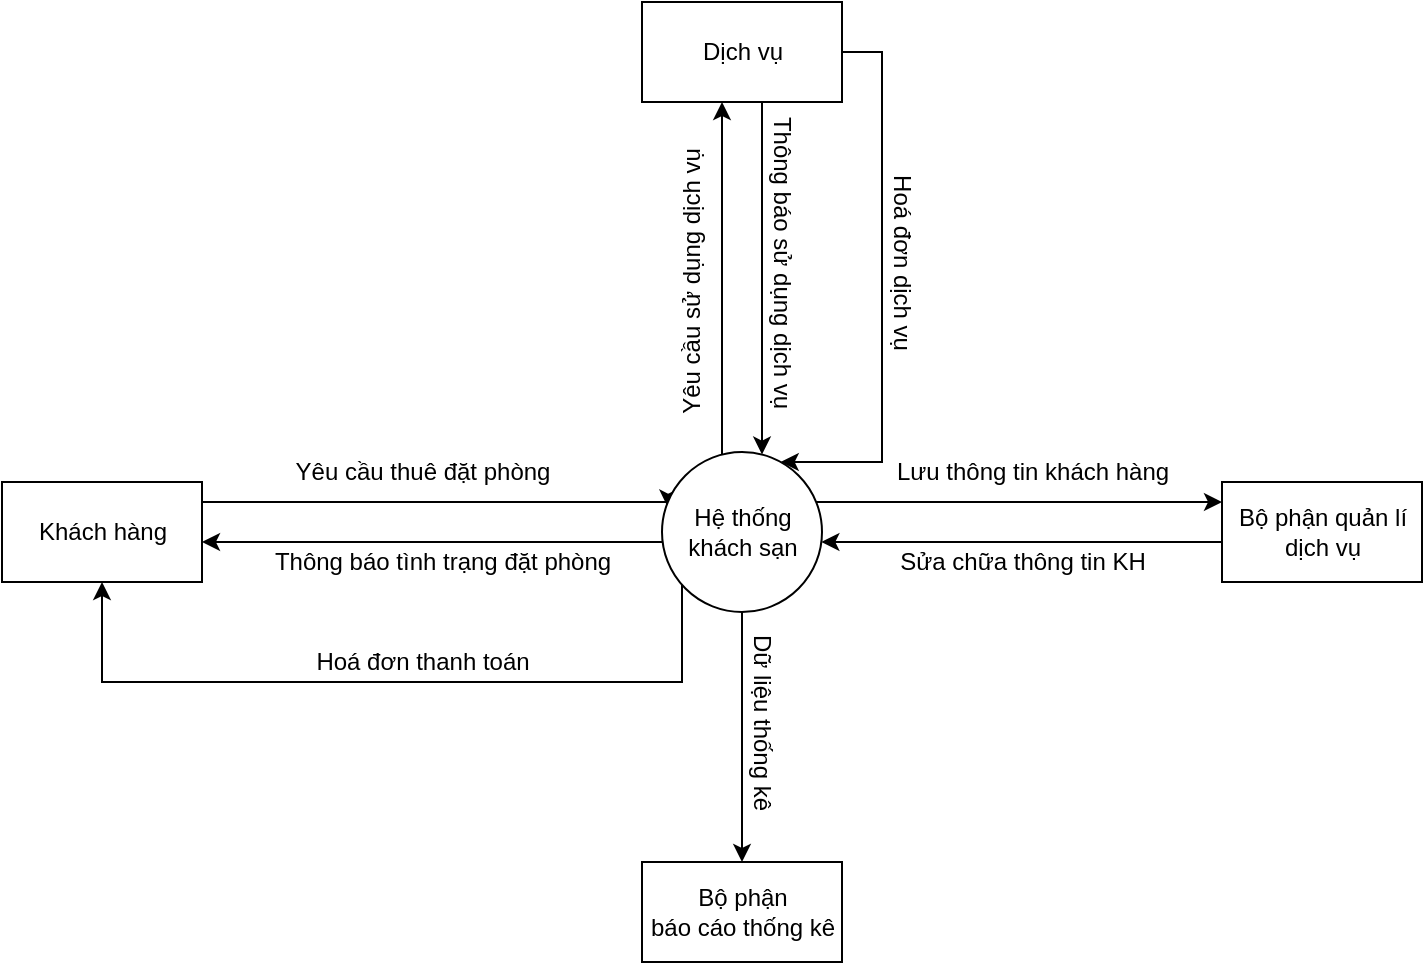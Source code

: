 <mxfile version="16.5.1" type="device" pages="2"><diagram id="LhHapzzTM6HTge233Spo" name="Mức 0"><mxGraphModel dx="865" dy="574" grid="1" gridSize="10" guides="1" tooltips="1" connect="1" arrows="1" fold="1" page="1" pageScale="1" pageWidth="850" pageHeight="1100" math="0" shadow="0"><root><mxCell id="0"/><mxCell id="1" parent="0"/><mxCell id="TUGCw_BQkpfXJm1BIxhm-1" style="edgeStyle=orthogonalEdgeStyle;rounded=0;orthogonalLoop=1;jettySize=auto;html=1;exitX=1;exitY=0.25;exitDx=0;exitDy=0;entryX=0.037;entryY=0.348;entryDx=0;entryDy=0;entryPerimeter=0;fontFamily=Helvetica;" edge="1" parent="1" source="TUGCw_BQkpfXJm1BIxhm-3" target="TUGCw_BQkpfXJm1BIxhm-6"><mxGeometry relative="1" as="geometry"><Array as="points"><mxPoint x="150" y="640"/><mxPoint x="383" y="640"/></Array></mxGeometry></mxCell><mxCell id="TUGCw_BQkpfXJm1BIxhm-3" value="Khách hàng" style="html=1;dashed=0;whitespace=wrap;fontFamily=Helvetica;" vertex="1" parent="1"><mxGeometry x="50" y="630" width="100" height="50" as="geometry"/></mxCell><mxCell id="TUGCw_BQkpfXJm1BIxhm-26" style="edgeStyle=orthogonalEdgeStyle;rounded=0;orthogonalLoop=1;jettySize=auto;html=1;entryX=0.5;entryY=1;entryDx=0;entryDy=0;" edge="1" parent="1" source="TUGCw_BQkpfXJm1BIxhm-6" target="TUGCw_BQkpfXJm1BIxhm-3"><mxGeometry relative="1" as="geometry"><Array as="points"><mxPoint x="390" y="730"/><mxPoint x="100" y="730"/></Array></mxGeometry></mxCell><mxCell id="TUGCw_BQkpfXJm1BIxhm-29" style="edgeStyle=orthogonalEdgeStyle;rounded=0;orthogonalLoop=1;jettySize=auto;html=1;" edge="1" parent="1" source="TUGCw_BQkpfXJm1BIxhm-6" target="TUGCw_BQkpfXJm1BIxhm-28"><mxGeometry relative="1" as="geometry"><Array as="points"><mxPoint x="410" y="530"/><mxPoint x="410" y="530"/></Array></mxGeometry></mxCell><mxCell id="TUGCw_BQkpfXJm1BIxhm-36" style="edgeStyle=orthogonalEdgeStyle;rounded=0;orthogonalLoop=1;jettySize=auto;html=1;" edge="1" parent="1" source="TUGCw_BQkpfXJm1BIxhm-6" target="TUGCw_BQkpfXJm1BIxhm-33"><mxGeometry relative="1" as="geometry"><Array as="points"><mxPoint x="560" y="640"/><mxPoint x="560" y="640"/></Array></mxGeometry></mxCell><mxCell id="TUGCw_BQkpfXJm1BIxhm-40" style="edgeStyle=orthogonalEdgeStyle;rounded=0;orthogonalLoop=1;jettySize=auto;html=1;" edge="1" parent="1" source="TUGCw_BQkpfXJm1BIxhm-6" target="TUGCw_BQkpfXJm1BIxhm-3"><mxGeometry relative="1" as="geometry"><Array as="points"><mxPoint x="270" y="660"/><mxPoint x="270" y="660"/></Array></mxGeometry></mxCell><mxCell id="TUGCw_BQkpfXJm1BIxhm-42" style="edgeStyle=orthogonalEdgeStyle;rounded=0;orthogonalLoop=1;jettySize=auto;html=1;" edge="1" parent="1" source="TUGCw_BQkpfXJm1BIxhm-6" target="TUGCw_BQkpfXJm1BIxhm-41"><mxGeometry relative="1" as="geometry"/></mxCell><mxCell id="TUGCw_BQkpfXJm1BIxhm-6" value="Hệ thống&lt;br&gt;khách sạn" style="shape=ellipse;html=1;dashed=0;whitespace=wrap;perimeter=ellipsePerimeter;fontFamily=Helvetica;" vertex="1" parent="1"><mxGeometry x="380" y="615" width="80" height="80" as="geometry"/></mxCell><mxCell id="TUGCw_BQkpfXJm1BIxhm-24" value="Yêu cầu thuê đặt phòng" style="text;html=1;align=center;verticalAlign=middle;resizable=0;points=[];autosize=1;strokeColor=none;fillColor=none;" vertex="1" parent="1"><mxGeometry x="190" y="615" width="140" height="20" as="geometry"/></mxCell><mxCell id="TUGCw_BQkpfXJm1BIxhm-25" value="Thông báo tình trạng đặt phòng" style="text;html=1;align=center;verticalAlign=middle;resizable=0;points=[];autosize=1;strokeColor=none;fillColor=none;" vertex="1" parent="1"><mxGeometry x="180" y="660" width="180" height="20" as="geometry"/></mxCell><mxCell id="TUGCw_BQkpfXJm1BIxhm-27" value="Hoá đơn thanh toán" style="text;html=1;align=center;verticalAlign=middle;resizable=0;points=[];autosize=1;strokeColor=none;fillColor=none;" vertex="1" parent="1"><mxGeometry x="200" y="710" width="120" height="20" as="geometry"/></mxCell><mxCell id="TUGCw_BQkpfXJm1BIxhm-31" style="edgeStyle=orthogonalEdgeStyle;rounded=0;orthogonalLoop=1;jettySize=auto;html=1;" edge="1" parent="1" source="TUGCw_BQkpfXJm1BIxhm-28" target="TUGCw_BQkpfXJm1BIxhm-6"><mxGeometry relative="1" as="geometry"><Array as="points"><mxPoint x="430" y="530"/><mxPoint x="430" y="530"/></Array></mxGeometry></mxCell><mxCell id="TUGCw_BQkpfXJm1BIxhm-34" style="edgeStyle=orthogonalEdgeStyle;rounded=0;orthogonalLoop=1;jettySize=auto;html=1;" edge="1" parent="1" source="TUGCw_BQkpfXJm1BIxhm-28" target="TUGCw_BQkpfXJm1BIxhm-6"><mxGeometry relative="1" as="geometry"><Array as="points"><mxPoint x="490" y="415"/><mxPoint x="490" y="620"/></Array></mxGeometry></mxCell><mxCell id="TUGCw_BQkpfXJm1BIxhm-28" value="Dịch vụ" style="html=1;dashed=0;whitespace=wrap;fontFamily=Helvetica;" vertex="1" parent="1"><mxGeometry x="370" y="390" width="100" height="50" as="geometry"/></mxCell><mxCell id="TUGCw_BQkpfXJm1BIxhm-30" value="Yêu cầu sử dụng dịch vụ" style="text;html=1;align=center;verticalAlign=middle;resizable=0;points=[];autosize=1;strokeColor=none;fillColor=none;rotation=270;" vertex="1" parent="1"><mxGeometry x="320" y="520" width="150" height="20" as="geometry"/></mxCell><mxCell id="TUGCw_BQkpfXJm1BIxhm-32" value="Thông báo sử dụng dịch vụ" style="text;html=1;align=center;verticalAlign=middle;resizable=0;points=[];autosize=1;strokeColor=none;fillColor=none;rotation=90;" vertex="1" parent="1"><mxGeometry x="360" y="510" width="160" height="20" as="geometry"/></mxCell><mxCell id="TUGCw_BQkpfXJm1BIxhm-38" style="edgeStyle=orthogonalEdgeStyle;rounded=0;orthogonalLoop=1;jettySize=auto;html=1;" edge="1" parent="1" source="TUGCw_BQkpfXJm1BIxhm-33" target="TUGCw_BQkpfXJm1BIxhm-6"><mxGeometry relative="1" as="geometry"><Array as="points"><mxPoint x="580" y="660"/><mxPoint x="580" y="660"/></Array></mxGeometry></mxCell><mxCell id="TUGCw_BQkpfXJm1BIxhm-33" value="Bộ phận quản lí&lt;br&gt;dịch vụ" style="html=1;dashed=0;whitespace=wrap;fontFamily=Helvetica;" vertex="1" parent="1"><mxGeometry x="660" y="630" width="100" height="50" as="geometry"/></mxCell><mxCell id="TUGCw_BQkpfXJm1BIxhm-35" value="Hoá đơn dịch vụ" style="text;html=1;align=center;verticalAlign=middle;resizable=0;points=[];autosize=1;strokeColor=none;fillColor=none;rotation=90;" vertex="1" parent="1"><mxGeometry x="450" y="510" width="100" height="20" as="geometry"/></mxCell><mxCell id="TUGCw_BQkpfXJm1BIxhm-37" value="Lưu thông tin khách hàng" style="text;html=1;align=center;verticalAlign=middle;resizable=0;points=[];autosize=1;strokeColor=none;fillColor=none;" vertex="1" parent="1"><mxGeometry x="490" y="615" width="150" height="20" as="geometry"/></mxCell><mxCell id="TUGCw_BQkpfXJm1BIxhm-39" value="Sửa chữa thông tin KH" style="text;html=1;align=center;verticalAlign=middle;resizable=0;points=[];autosize=1;strokeColor=none;fillColor=none;" vertex="1" parent="1"><mxGeometry x="490" y="660" width="140" height="20" as="geometry"/></mxCell><mxCell id="TUGCw_BQkpfXJm1BIxhm-41" value="Bộ phận&lt;br&gt;báo cáo thống kê" style="html=1;dashed=0;whitespace=wrap;fontFamily=Helvetica;" vertex="1" parent="1"><mxGeometry x="370" y="820" width="100" height="50" as="geometry"/></mxCell><mxCell id="TUGCw_BQkpfXJm1BIxhm-43" value="Dữ liệu thống kê" style="text;html=1;align=center;verticalAlign=middle;resizable=0;points=[];autosize=1;strokeColor=none;fillColor=none;rotation=90;" vertex="1" parent="1"><mxGeometry x="380" y="740" width="100" height="20" as="geometry"/></mxCell></root></mxGraphModel></diagram><diagram id="pWLaHb_BztZMCPr2XDMc" name="Mức 1"><mxGraphModel dx="2333" dy="984" grid="1" gridSize="10" guides="1" tooltips="1" connect="1" arrows="1" fold="1" page="1" pageScale="1" pageWidth="850" pageHeight="1100" math="0" shadow="0"><root><mxCell id="OB3fQfyMzryiGMEx6ZIO-0"/><mxCell id="OB3fQfyMzryiGMEx6ZIO-1" parent="OB3fQfyMzryiGMEx6ZIO-0"/><mxCell id="0A80rROL7I_3UOWXdzC3-0" style="edgeStyle=orthogonalEdgeStyle;rounded=0;orthogonalLoop=1;jettySize=auto;html=1;" edge="1" parent="OB3fQfyMzryiGMEx6ZIO-1" source="KsrvrcU4HhbWVnZ6-rti-0" target="xQQvlcLiMlabtyshwJsa-0"><mxGeometry relative="1" as="geometry"><Array as="points"><mxPoint x="-160" y="860"/><mxPoint x="-160" y="860"/></Array></mxGeometry></mxCell><mxCell id="fzYQb_X6VYriH_Jiz21B-0" style="edgeStyle=orthogonalEdgeStyle;rounded=0;orthogonalLoop=1;jettySize=auto;html=1;" edge="1" parent="OB3fQfyMzryiGMEx6ZIO-1" source="KsrvrcU4HhbWVnZ6-rti-0" target="xQQvlcLiMlabtyshwJsa-0"><mxGeometry relative="1" as="geometry"><Array as="points"><mxPoint x="-220" y="930"/><mxPoint x="-220" y="710"/></Array></mxGeometry></mxCell><mxCell id="fzYQb_X6VYriH_Jiz21B-4" style="edgeStyle=orthogonalEdgeStyle;rounded=0;orthogonalLoop=1;jettySize=auto;html=1;" edge="1" parent="OB3fQfyMzryiGMEx6ZIO-1" source="KsrvrcU4HhbWVnZ6-rti-0" target="fzYQb_X6VYriH_Jiz21B-2"><mxGeometry relative="1" as="geometry"/></mxCell><mxCell id="KsrvrcU4HhbWVnZ6-rti-0" value="Xử lí&lt;br&gt;đặt phòng" style="ellipse;whiteSpace=wrap;html=1;aspect=fixed;fontFamily=Helvetica;" vertex="1" parent="OB3fQfyMzryiGMEx6ZIO-1"><mxGeometry x="-190" y="910" width="80" height="80" as="geometry"/></mxCell><mxCell id="KsrvrcU4HhbWVnZ6-rti-1" value="" style="endArrow=none;html=1;rounded=0;exitX=0.058;exitY=0.247;exitDx=0;exitDy=0;exitPerimeter=0;entryX=0.947;entryY=0.254;entryDx=0;entryDy=0;entryPerimeter=0;fontFamily=Helvetica;" edge="1" parent="OB3fQfyMzryiGMEx6ZIO-1"><mxGeometry width="50" height="50" relative="1" as="geometry"><mxPoint x="-185.56" y="930" as="sourcePoint"/><mxPoint x="-114.44" y="930.56" as="targetPoint"/></mxGeometry></mxCell><mxCell id="KsrvrcU4HhbWVnZ6-rti-2" value="1" style="text;html=1;align=center;verticalAlign=middle;resizable=0;points=[];autosize=1;strokeColor=none;fillColor=none;fontFamily=Helvetica;" vertex="1" parent="OB3fQfyMzryiGMEx6ZIO-1"><mxGeometry x="-160" y="910" width="20" height="20" as="geometry"/></mxCell><mxCell id="9FgNUryRwhpB3-j9g2dH-0" value="Bộ phận&lt;br&gt;báo cáo thống kê" style="html=1;dashed=0;whitespace=wrap;fontFamily=Helvetica;" vertex="1" parent="OB3fQfyMzryiGMEx6ZIO-1"><mxGeometry x="340" y="240" width="100" height="50" as="geometry"/></mxCell><mxCell id="nUYoVFwnS8cMU2Mg1LCP-0" style="edgeStyle=orthogonalEdgeStyle;rounded=0;orthogonalLoop=1;jettySize=auto;html=1;" edge="1" parent="OB3fQfyMzryiGMEx6ZIO-1" source="xQQvlcLiMlabtyshwJsa-0" target="KsrvrcU4HhbWVnZ6-rti-0"><mxGeometry relative="1" as="geometry"><Array as="points"><mxPoint x="-140" y="800"/><mxPoint x="-140" y="800"/></Array></mxGeometry></mxCell><mxCell id="VRA5tDbIyDN4_i0xGLl9-27" style="edgeStyle=orthogonalEdgeStyle;rounded=0;orthogonalLoop=1;jettySize=auto;html=1;" edge="1" parent="OB3fQfyMzryiGMEx6ZIO-1" source="xQQvlcLiMlabtyshwJsa-0" target="VRA5tDbIyDN4_i0xGLl9-14"><mxGeometry relative="1" as="geometry"><Array as="points"><mxPoint x="-140" y="580"/><mxPoint x="-140" y="580"/></Array></mxGeometry></mxCell><mxCell id="VRA5tDbIyDN4_i0xGLl9-31" style="edgeStyle=orthogonalEdgeStyle;rounded=0;orthogonalLoop=1;jettySize=auto;html=1;" edge="1" parent="OB3fQfyMzryiGMEx6ZIO-1" source="xQQvlcLiMlabtyshwJsa-0" target="VRA5tDbIyDN4_i0xGLl9-14"><mxGeometry relative="1" as="geometry"><Array as="points"><mxPoint x="-80" y="680"/><mxPoint x="-80" y="480"/></Array></mxGeometry></mxCell><mxCell id="VRA5tDbIyDN4_i0xGLl9-45" style="edgeStyle=orthogonalEdgeStyle;rounded=0;orthogonalLoop=1;jettySize=auto;html=1;" edge="1" parent="OB3fQfyMzryiGMEx6ZIO-1" source="xQQvlcLiMlabtyshwJsa-0" target="VRA5tDbIyDN4_i0xGLl9-41"><mxGeometry relative="1" as="geometry"><Array as="points"><mxPoint x="30" y="690"/><mxPoint x="30" y="550"/></Array></mxGeometry></mxCell><mxCell id="xQQvlcLiMlabtyshwJsa-0" value="Khách hàng" style="html=1;dashed=0;whitespace=wrap;fontFamily=Helvetica;" vertex="1" parent="OB3fQfyMzryiGMEx6ZIO-1"><mxGeometry x="-200" y="670" width="100" height="50" as="geometry"/></mxCell><mxCell id="VRA5tDbIyDN4_i0xGLl9-23" style="edgeStyle=orthogonalEdgeStyle;rounded=0;orthogonalLoop=1;jettySize=auto;html=1;" edge="1" parent="OB3fQfyMzryiGMEx6ZIO-1" source="fUyeaKIZ6iE2CWD79ERp-0" target="VRA5tDbIyDN4_i0xGLl9-14"><mxGeometry relative="1" as="geometry"><Array as="points"><mxPoint x="-270" y="460"/><mxPoint x="-270" y="460"/></Array></mxGeometry></mxCell><mxCell id="fUyeaKIZ6iE2CWD79ERp-0" value="Dịch vụ" style="html=1;dashed=0;whitespace=wrap;fontFamily=Helvetica;" vertex="1" parent="OB3fQfyMzryiGMEx6ZIO-1"><mxGeometry x="-470" y="425" width="100" height="50" as="geometry"/></mxCell><mxCell id="VRA5tDbIyDN4_i0xGLl9-57" style="edgeStyle=orthogonalEdgeStyle;rounded=0;orthogonalLoop=1;jettySize=auto;html=1;" edge="1" parent="OB3fQfyMzryiGMEx6ZIO-1" source="fUyeaKIZ6iE2CWD79ERp-1" target="VRA5tDbIyDN4_i0xGLl9-54"><mxGeometry relative="1" as="geometry"><Array as="points"><mxPoint x="140" y="295"/><mxPoint x="140" y="485"/></Array></mxGeometry></mxCell><mxCell id="CSZiRUP8oaLeUdPBs-d6-3" style="edgeStyle=orthogonalEdgeStyle;rounded=0;orthogonalLoop=1;jettySize=auto;html=1;" edge="1" parent="OB3fQfyMzryiGMEx6ZIO-1" source="fUyeaKIZ6iE2CWD79ERp-1" target="VRA5tDbIyDN4_i0xGLl9-14"><mxGeometry relative="1" as="geometry"><Array as="points"><mxPoint x="10" y="430"/></Array></mxGeometry></mxCell><mxCell id="fUyeaKIZ6iE2CWD79ERp-1" value="Hoá đơn dịch vụ" style="html=1;dashed=0;whitespace=wrap;shape=partialRectangle;right=0;left=0;fontFamily=Helvetica;" vertex="1" parent="OB3fQfyMzryiGMEx6ZIO-1"><mxGeometry x="-20" y="280" width="100" height="30" as="geometry"/></mxCell><mxCell id="nUYoVFwnS8cMU2Mg1LCP-1" value="Yêu cầu thuê đặt phòng" style="text;html=1;align=center;verticalAlign=middle;resizable=0;points=[];autosize=1;strokeColor=none;fillColor=none;rotation=90;" vertex="1" parent="OB3fQfyMzryiGMEx6ZIO-1"><mxGeometry x="-200" y="810" width="140" height="20" as="geometry"/></mxCell><mxCell id="B_Fd-O8OVrVJKBuk2a7R-0" value="Thông báo tình trạng đặt phòng" style="text;html=1;align=center;verticalAlign=middle;resizable=0;points=[];autosize=1;strokeColor=none;fillColor=none;rotation=270;" vertex="1" parent="OB3fQfyMzryiGMEx6ZIO-1"><mxGeometry x="-260" y="810" width="180" height="20" as="geometry"/></mxCell><mxCell id="fzYQb_X6VYriH_Jiz21B-1" value="Phiếu thuê đặt phòng" style="text;html=1;align=center;verticalAlign=middle;resizable=0;points=[];autosize=1;strokeColor=none;fillColor=none;rotation=270;" vertex="1" parent="OB3fQfyMzryiGMEx6ZIO-1"><mxGeometry x="-300" y="810" width="130" height="20" as="geometry"/></mxCell><mxCell id="VRA5tDbIyDN4_i0xGLl9-4" style="edgeStyle=orthogonalEdgeStyle;rounded=0;orthogonalLoop=1;jettySize=auto;html=1;" edge="1" parent="OB3fQfyMzryiGMEx6ZIO-1" source="fzYQb_X6VYriH_Jiz21B-2" target="VRA5tDbIyDN4_i0xGLl9-1"><mxGeometry relative="1" as="geometry"/></mxCell><mxCell id="VRA5tDbIyDN4_i0xGLl9-59" style="edgeStyle=orthogonalEdgeStyle;rounded=0;orthogonalLoop=1;jettySize=auto;html=1;" edge="1" parent="OB3fQfyMzryiGMEx6ZIO-1" source="fzYQb_X6VYriH_Jiz21B-2" target="VRA5tDbIyDN4_i0xGLl9-54"><mxGeometry relative="1" as="geometry"><Array as="points"><mxPoint x="400" y="950"/></Array></mxGeometry></mxCell><mxCell id="fzYQb_X6VYriH_Jiz21B-2" value="Danh sách &lt;br&gt;phiếu thuê" style="html=1;dashed=0;whitespace=wrap;shape=partialRectangle;right=0;left=0;fontFamily=Helvetica;" vertex="1" parent="OB3fQfyMzryiGMEx6ZIO-1"><mxGeometry x="110" y="935" width="100" height="30" as="geometry"/></mxCell><mxCell id="fzYQb_X6VYriH_Jiz21B-5" value="Bản sao phiếu thuê" style="text;html=1;align=center;verticalAlign=middle;resizable=0;points=[];autosize=1;strokeColor=none;fillColor=none;" vertex="1" parent="OB3fQfyMzryiGMEx6ZIO-1"><mxGeometry x="-65" y="930" width="120" height="20" as="geometry"/></mxCell><mxCell id="VRA5tDbIyDN4_i0xGLl9-6" style="edgeStyle=orthogonalEdgeStyle;rounded=0;orthogonalLoop=1;jettySize=auto;html=1;" edge="1" parent="OB3fQfyMzryiGMEx6ZIO-1" source="VRA5tDbIyDN4_i0xGLl9-1" target="xQQvlcLiMlabtyshwJsa-0"><mxGeometry relative="1" as="geometry"><Array as="points"><mxPoint x="10" y="710"/><mxPoint x="10" y="710"/></Array></mxGeometry></mxCell><mxCell id="VRA5tDbIyDN4_i0xGLl9-11" style="edgeStyle=orthogonalEdgeStyle;rounded=0;orthogonalLoop=1;jettySize=auto;html=1;" edge="1" parent="OB3fQfyMzryiGMEx6ZIO-1" source="VRA5tDbIyDN4_i0xGLl9-1" target="VRA5tDbIyDN4_i0xGLl9-10"><mxGeometry relative="1" as="geometry"/></mxCell><mxCell id="VRA5tDbIyDN4_i0xGLl9-1" value="Xử lí&lt;br&gt;trả phòng" style="ellipse;whiteSpace=wrap;html=1;aspect=fixed;fontFamily=Helvetica;" vertex="1" parent="OB3fQfyMzryiGMEx6ZIO-1"><mxGeometry x="120" y="655" width="80" height="80" as="geometry"/></mxCell><mxCell id="VRA5tDbIyDN4_i0xGLl9-2" value="" style="endArrow=none;html=1;rounded=0;exitX=0.058;exitY=0.247;exitDx=0;exitDy=0;exitPerimeter=0;entryX=0.947;entryY=0.254;entryDx=0;entryDy=0;entryPerimeter=0;fontFamily=Helvetica;" edge="1" parent="OB3fQfyMzryiGMEx6ZIO-1"><mxGeometry width="50" height="50" relative="1" as="geometry"><mxPoint x="124.44" y="675" as="sourcePoint"/><mxPoint x="195.56" y="675.56" as="targetPoint"/></mxGeometry></mxCell><mxCell id="VRA5tDbIyDN4_i0xGLl9-3" value="2" style="text;html=1;align=center;verticalAlign=middle;resizable=0;points=[];autosize=1;strokeColor=none;fillColor=none;fontFamily=Helvetica;" vertex="1" parent="OB3fQfyMzryiGMEx6ZIO-1"><mxGeometry x="150" y="655" width="20" height="20" as="geometry"/></mxCell><mxCell id="VRA5tDbIyDN4_i0xGLl9-5" value="Bản sao phiếu thuê" style="text;html=1;align=center;verticalAlign=middle;resizable=0;points=[];autosize=1;strokeColor=none;fillColor=none;rotation=90;" vertex="1" parent="OB3fQfyMzryiGMEx6ZIO-1"><mxGeometry x="110" y="820" width="120" height="20" as="geometry"/></mxCell><mxCell id="VRA5tDbIyDN4_i0xGLl9-7" value="Hoá đơn thanh toán" style="text;html=1;align=center;verticalAlign=middle;resizable=0;points=[];autosize=1;strokeColor=none;fillColor=none;" vertex="1" parent="OB3fQfyMzryiGMEx6ZIO-1"><mxGeometry x="-40" y="710" width="120" height="20" as="geometry"/></mxCell><mxCell id="VRA5tDbIyDN4_i0xGLl9-60" style="edgeStyle=orthogonalEdgeStyle;rounded=0;orthogonalLoop=1;jettySize=auto;html=1;" edge="1" parent="OB3fQfyMzryiGMEx6ZIO-1" source="VRA5tDbIyDN4_i0xGLl9-10" target="VRA5tDbIyDN4_i0xGLl9-54"><mxGeometry relative="1" as="geometry"><Array as="points"><mxPoint x="380" y="860"/></Array></mxGeometry></mxCell><mxCell id="VRA5tDbIyDN4_i0xGLl9-10" value="Danh sách &lt;br&gt;hoá đơn" style="html=1;dashed=0;whitespace=wrap;shape=partialRectangle;right=0;left=0;fontFamily=Helvetica;" vertex="1" parent="OB3fQfyMzryiGMEx6ZIO-1"><mxGeometry x="220" y="845" width="100" height="30" as="geometry"/></mxCell><mxCell id="VRA5tDbIyDN4_i0xGLl9-12" value="Hoá đơn thanh toán" style="text;html=1;align=center;verticalAlign=middle;resizable=0;points=[];autosize=1;strokeColor=none;fillColor=none;rotation=90;" vertex="1" parent="OB3fQfyMzryiGMEx6ZIO-1"><mxGeometry x="220" y="765" width="120" height="20" as="geometry"/></mxCell><mxCell id="VRA5tDbIyDN4_i0xGLl9-21" style="edgeStyle=orthogonalEdgeStyle;rounded=0;orthogonalLoop=1;jettySize=auto;html=1;" edge="1" parent="OB3fQfyMzryiGMEx6ZIO-1" source="VRA5tDbIyDN4_i0xGLl9-14" target="fUyeaKIZ6iE2CWD79ERp-0"><mxGeometry relative="1" as="geometry"><Array as="points"><mxPoint x="-260" y="440"/><mxPoint x="-260" y="440"/></Array></mxGeometry></mxCell><mxCell id="VRA5tDbIyDN4_i0xGLl9-25" style="edgeStyle=orthogonalEdgeStyle;rounded=0;orthogonalLoop=1;jettySize=auto;html=1;" edge="1" parent="OB3fQfyMzryiGMEx6ZIO-1" source="VRA5tDbIyDN4_i0xGLl9-14" target="xQQvlcLiMlabtyshwJsa-0"><mxGeometry relative="1" as="geometry"><Array as="points"><mxPoint x="-220" y="480"/><mxPoint x="-220" y="680"/></Array></mxGeometry></mxCell><mxCell id="VRA5tDbIyDN4_i0xGLl9-29" style="edgeStyle=orthogonalEdgeStyle;rounded=0;orthogonalLoop=1;jettySize=auto;html=1;" edge="1" parent="OB3fQfyMzryiGMEx6ZIO-1" source="VRA5tDbIyDN4_i0xGLl9-14" target="xQQvlcLiMlabtyshwJsa-0"><mxGeometry relative="1" as="geometry"><Array as="points"><mxPoint x="-160" y="580"/><mxPoint x="-160" y="580"/></Array></mxGeometry></mxCell><mxCell id="VRA5tDbIyDN4_i0xGLl9-34" style="edgeStyle=orthogonalEdgeStyle;rounded=0;orthogonalLoop=1;jettySize=auto;html=1;" edge="1" parent="OB3fQfyMzryiGMEx6ZIO-1" source="VRA5tDbIyDN4_i0xGLl9-14" target="fUyeaKIZ6iE2CWD79ERp-1"><mxGeometry relative="1" as="geometry"/></mxCell><mxCell id="VRA5tDbIyDN4_i0xGLl9-14" value="Xử lí&lt;br&gt;dịch vụ" style="ellipse;whiteSpace=wrap;html=1;aspect=fixed;fontFamily=Helvetica;" vertex="1" parent="OB3fQfyMzryiGMEx6ZIO-1"><mxGeometry x="-190" y="410" width="80" height="80" as="geometry"/></mxCell><mxCell id="VRA5tDbIyDN4_i0xGLl9-15" value="" style="endArrow=none;html=1;rounded=0;exitX=0.058;exitY=0.247;exitDx=0;exitDy=0;exitPerimeter=0;entryX=0.947;entryY=0.254;entryDx=0;entryDy=0;entryPerimeter=0;fontFamily=Helvetica;" edge="1" parent="OB3fQfyMzryiGMEx6ZIO-1"><mxGeometry width="50" height="50" relative="1" as="geometry"><mxPoint x="-185.56" y="430" as="sourcePoint"/><mxPoint x="-114.44" y="430.56" as="targetPoint"/></mxGeometry></mxCell><mxCell id="CSZiRUP8oaLeUdPBs-d6-5" style="edgeStyle=orthogonalEdgeStyle;rounded=0;orthogonalLoop=1;jettySize=auto;html=1;" edge="1" parent="OB3fQfyMzryiGMEx6ZIO-1" source="VRA5tDbIyDN4_i0xGLl9-16" target="CSZiRUP8oaLeUdPBs-d6-0"><mxGeometry relative="1" as="geometry"><Array as="points"><mxPoint x="-160" y="320"/><mxPoint x="-160" y="320"/></Array></mxGeometry></mxCell><mxCell id="VRA5tDbIyDN4_i0xGLl9-16" value="3" style="text;html=1;align=center;verticalAlign=middle;resizable=0;points=[];autosize=1;strokeColor=none;fillColor=none;fontFamily=Helvetica;" vertex="1" parent="OB3fQfyMzryiGMEx6ZIO-1"><mxGeometry x="-160" y="410" width="20" height="20" as="geometry"/></mxCell><mxCell id="VRA5tDbIyDN4_i0xGLl9-19" value="Yêu cầu dịch vụ" style="text;html=1;align=center;verticalAlign=middle;resizable=0;points=[];autosize=1;strokeColor=none;fillColor=none;rotation=90;" vertex="1" parent="OB3fQfyMzryiGMEx6ZIO-1"><mxGeometry x="-180" y="570" width="100" height="20" as="geometry"/></mxCell><mxCell id="VRA5tDbIyDN4_i0xGLl9-20" value="Thông báo tình trạng dịch vụ" style="text;html=1;align=center;verticalAlign=middle;resizable=0;points=[];autosize=1;strokeColor=none;fillColor=none;rotation=270;" vertex="1" parent="OB3fQfyMzryiGMEx6ZIO-1"><mxGeometry x="-255" y="570" width="170" height="20" as="geometry"/></mxCell><mxCell id="VRA5tDbIyDN4_i0xGLl9-22" value="Yêu cầu dịch vụ" style="text;html=1;align=center;verticalAlign=middle;resizable=0;points=[];autosize=1;strokeColor=none;fillColor=none;" vertex="1" parent="OB3fQfyMzryiGMEx6ZIO-1"><mxGeometry x="-310" y="420" width="100" height="20" as="geometry"/></mxCell><mxCell id="VRA5tDbIyDN4_i0xGLl9-24" value="Hoá đơn dịch vụ" style="text;html=1;align=center;verticalAlign=middle;resizable=0;points=[];autosize=1;strokeColor=none;fillColor=none;" vertex="1" parent="OB3fQfyMzryiGMEx6ZIO-1"><mxGeometry x="-310" y="460" width="100" height="20" as="geometry"/></mxCell><mxCell id="VRA5tDbIyDN4_i0xGLl9-26" value="Hoá đơn dịch vụ" style="text;html=1;align=center;verticalAlign=middle;resizable=0;points=[];autosize=1;strokeColor=none;fillColor=none;rotation=270;" vertex="1" parent="OB3fQfyMzryiGMEx6ZIO-1"><mxGeometry x="-280" y="570" width="100" height="20" as="geometry"/></mxCell><mxCell id="VRA5tDbIyDN4_i0xGLl9-33" value="Thanh toán dịch vụ" style="text;html=1;align=center;verticalAlign=middle;resizable=0;points=[];autosize=1;strokeColor=none;fillColor=none;rotation=90;" vertex="1" parent="OB3fQfyMzryiGMEx6ZIO-1"><mxGeometry x="-125" y="570" width="120" height="20" as="geometry"/></mxCell><mxCell id="VRA5tDbIyDN4_i0xGLl9-35" value="Hoá đơn dịch vụ" style="text;html=1;align=center;verticalAlign=middle;resizable=0;points=[];autosize=1;strokeColor=none;fillColor=none;rotation=90;" vertex="1" parent="OB3fQfyMzryiGMEx6ZIO-1"><mxGeometry x="-5" y="370" width="100" height="20" as="geometry"/></mxCell><mxCell id="VRA5tDbIyDN4_i0xGLl9-47" style="edgeStyle=orthogonalEdgeStyle;rounded=0;orthogonalLoop=1;jettySize=auto;html=1;" edge="1" parent="OB3fQfyMzryiGMEx6ZIO-1" source="VRA5tDbIyDN4_i0xGLl9-41" target="VRA5tDbIyDN4_i0xGLl9-53"><mxGeometry relative="1" as="geometry"><mxPoint x="210" y="520" as="targetPoint"/><Array as="points"><mxPoint x="200" y="510"/></Array></mxGeometry></mxCell><mxCell id="VRA5tDbIyDN4_i0xGLl9-41" value="Xử lí&lt;br&gt;TTKH" style="ellipse;whiteSpace=wrap;html=1;aspect=fixed;fontFamily=Helvetica;" vertex="1" parent="OB3fQfyMzryiGMEx6ZIO-1"><mxGeometry x="-5" y="475" width="80" height="80" as="geometry"/></mxCell><mxCell id="VRA5tDbIyDN4_i0xGLl9-42" value="" style="endArrow=none;html=1;rounded=0;exitX=0.058;exitY=0.247;exitDx=0;exitDy=0;exitPerimeter=0;entryX=0.947;entryY=0.254;entryDx=0;entryDy=0;entryPerimeter=0;fontFamily=Helvetica;" edge="1" parent="OB3fQfyMzryiGMEx6ZIO-1"><mxGeometry width="50" height="50" relative="1" as="geometry"><mxPoint x="-0.56" y="495" as="sourcePoint"/><mxPoint x="70.56" y="495.56" as="targetPoint"/></mxGeometry></mxCell><mxCell id="VRA5tDbIyDN4_i0xGLl9-43" value="4" style="text;html=1;align=center;verticalAlign=middle;resizable=0;points=[];autosize=1;strokeColor=none;fillColor=none;fontFamily=Helvetica;" vertex="1" parent="OB3fQfyMzryiGMEx6ZIO-1"><mxGeometry x="25" y="475" width="20" height="20" as="geometry"/></mxCell><mxCell id="VRA5tDbIyDN4_i0xGLl9-46" value="Thông tin khách hàng" style="text;html=1;align=center;verticalAlign=middle;resizable=0;points=[];autosize=1;strokeColor=none;fillColor=none;rotation=90;" vertex="1" parent="OB3fQfyMzryiGMEx6ZIO-1"><mxGeometry x="-20" y="620" width="130" height="20" as="geometry"/></mxCell><mxCell id="VRA5tDbIyDN4_i0xGLl9-48" value="Thông tin khách hàng" style="text;html=1;align=center;verticalAlign=middle;resizable=0;points=[];autosize=1;strokeColor=none;fillColor=none;" vertex="1" parent="OB3fQfyMzryiGMEx6ZIO-1"><mxGeometry x="70" y="490" width="130" height="20" as="geometry"/></mxCell><mxCell id="VRA5tDbIyDN4_i0xGLl9-63" style="edgeStyle=orthogonalEdgeStyle;rounded=0;orthogonalLoop=1;jettySize=auto;html=1;" edge="1" parent="OB3fQfyMzryiGMEx6ZIO-1" source="VRA5tDbIyDN4_i0xGLl9-53" target="VRA5tDbIyDN4_i0xGLl9-54"><mxGeometry relative="1" as="geometry"><Array as="points"><mxPoint x="230" y="510"/></Array></mxGeometry></mxCell><mxCell id="VRA5tDbIyDN4_i0xGLl9-53" value="Danh sách&lt;br&gt;khách hàng" style="html=1;dashed=0;whitespace=wrap;shape=partialRectangle;right=0;left=0;fontFamily=Helvetica;" vertex="1" parent="OB3fQfyMzryiGMEx6ZIO-1"><mxGeometry x="170" y="600" width="100" height="30" as="geometry"/></mxCell><mxCell id="VRA5tDbIyDN4_i0xGLl9-54" value="Thống kê&lt;br&gt;dữ liệu" style="ellipse;whiteSpace=wrap;html=1;aspect=fixed;fontFamily=Helvetica;" vertex="1" parent="OB3fQfyMzryiGMEx6ZIO-1"><mxGeometry x="350" y="445" width="80" height="80" as="geometry"/></mxCell><mxCell id="VRA5tDbIyDN4_i0xGLl9-55" value="" style="endArrow=none;html=1;rounded=0;exitX=0.058;exitY=0.247;exitDx=0;exitDy=0;exitPerimeter=0;entryX=0.947;entryY=0.254;entryDx=0;entryDy=0;entryPerimeter=0;fontFamily=Helvetica;" edge="1" parent="OB3fQfyMzryiGMEx6ZIO-1"><mxGeometry width="50" height="50" relative="1" as="geometry"><mxPoint x="354.44" y="465.0" as="sourcePoint"/><mxPoint x="425.56" y="465.56" as="targetPoint"/></mxGeometry></mxCell><mxCell id="VRA5tDbIyDN4_i0xGLl9-66" style="edgeStyle=orthogonalEdgeStyle;rounded=0;orthogonalLoop=1;jettySize=auto;html=1;" edge="1" parent="OB3fQfyMzryiGMEx6ZIO-1" source="VRA5tDbIyDN4_i0xGLl9-56" target="9FgNUryRwhpB3-j9g2dH-0"><mxGeometry relative="1" as="geometry"/></mxCell><mxCell id="VRA5tDbIyDN4_i0xGLl9-56" value="5" style="text;html=1;align=center;verticalAlign=middle;resizable=0;points=[];autosize=1;strokeColor=none;fillColor=none;fontFamily=Helvetica;" vertex="1" parent="OB3fQfyMzryiGMEx6ZIO-1"><mxGeometry x="380" y="445" width="20" height="20" as="geometry"/></mxCell><mxCell id="VRA5tDbIyDN4_i0xGLl9-58" value="Hoá đơn dịch vụ" style="text;html=1;align=center;verticalAlign=middle;resizable=0;points=[];autosize=1;strokeColor=none;fillColor=none;" vertex="1" parent="OB3fQfyMzryiGMEx6ZIO-1"><mxGeometry x="190" y="465" width="100" height="20" as="geometry"/></mxCell><mxCell id="VRA5tDbIyDN4_i0xGLl9-61" value="Hoá đơn thanh toán" style="text;html=1;align=center;verticalAlign=middle;resizable=0;points=[];autosize=1;strokeColor=none;fillColor=none;rotation=270;" vertex="1" parent="OB3fQfyMzryiGMEx6ZIO-1"><mxGeometry x="310" y="690" width="120" height="20" as="geometry"/></mxCell><mxCell id="VRA5tDbIyDN4_i0xGLl9-62" value="Bản sao thống kê" style="text;html=1;align=center;verticalAlign=middle;resizable=0;points=[];autosize=1;strokeColor=none;fillColor=none;rotation=90;" vertex="1" parent="OB3fQfyMzryiGMEx6ZIO-1"><mxGeometry x="360" y="690" width="110" height="20" as="geometry"/></mxCell><mxCell id="VRA5tDbIyDN4_i0xGLl9-65" value="Thông tin khách hàng" style="text;html=1;align=center;verticalAlign=middle;resizable=0;points=[];autosize=1;strokeColor=none;fillColor=none;" vertex="1" parent="OB3fQfyMzryiGMEx6ZIO-1"><mxGeometry x="220" y="490" width="130" height="20" as="geometry"/></mxCell><mxCell id="VRA5tDbIyDN4_i0xGLl9-67" value="Dữ liệu thống kê" style="text;html=1;align=center;verticalAlign=middle;resizable=0;points=[];autosize=1;strokeColor=none;fillColor=none;rotation=90;" vertex="1" parent="OB3fQfyMzryiGMEx6ZIO-1"><mxGeometry x="350" y="360" width="100" height="20" as="geometry"/></mxCell><mxCell id="CSZiRUP8oaLeUdPBs-d6-1" style="edgeStyle=orthogonalEdgeStyle;rounded=0;orthogonalLoop=1;jettySize=auto;html=1;" edge="1" parent="OB3fQfyMzryiGMEx6ZIO-1" source="CSZiRUP8oaLeUdPBs-d6-0" target="VRA5tDbIyDN4_i0xGLl9-14"><mxGeometry relative="1" as="geometry"><Array as="points"><mxPoint x="-140" y="320"/><mxPoint x="-140" y="320"/></Array></mxGeometry></mxCell><mxCell id="CSZiRUP8oaLeUdPBs-d6-0" value="Bộ phận quản lí&lt;br&gt;dịch vụ" style="html=1;dashed=0;whitespace=wrap;fontFamily=Helvetica;" vertex="1" parent="OB3fQfyMzryiGMEx6ZIO-1"><mxGeometry x="-200" y="180" width="100" height="50" as="geometry"/></mxCell><mxCell id="CSZiRUP8oaLeUdPBs-d6-2" value="Yêu cầu chỉnh sửa dịch vụ" style="text;html=1;align=center;verticalAlign=middle;resizable=0;points=[];autosize=1;strokeColor=none;fillColor=none;rotation=90;" vertex="1" parent="OB3fQfyMzryiGMEx6ZIO-1"><mxGeometry x="-210" y="310" width="160" height="20" as="geometry"/></mxCell><mxCell id="CSZiRUP8oaLeUdPBs-d6-4" value="Hoá đơn dịch vụ" style="text;html=1;align=center;verticalAlign=middle;resizable=0;points=[];autosize=1;strokeColor=none;fillColor=none;rotation=270;" vertex="1" parent="OB3fQfyMzryiGMEx6ZIO-1"><mxGeometry x="-55" y="360" width="100" height="20" as="geometry"/></mxCell><mxCell id="CSZiRUP8oaLeUdPBs-d6-6" value="Thống kê dịch vụ sử dụng" style="text;html=1;align=center;verticalAlign=middle;resizable=0;points=[];autosize=1;strokeColor=none;fillColor=none;rotation=270;" vertex="1" parent="OB3fQfyMzryiGMEx6ZIO-1"><mxGeometry x="-245" y="310" width="150" height="20" as="geometry"/></mxCell></root></mxGraphModel></diagram></mxfile>